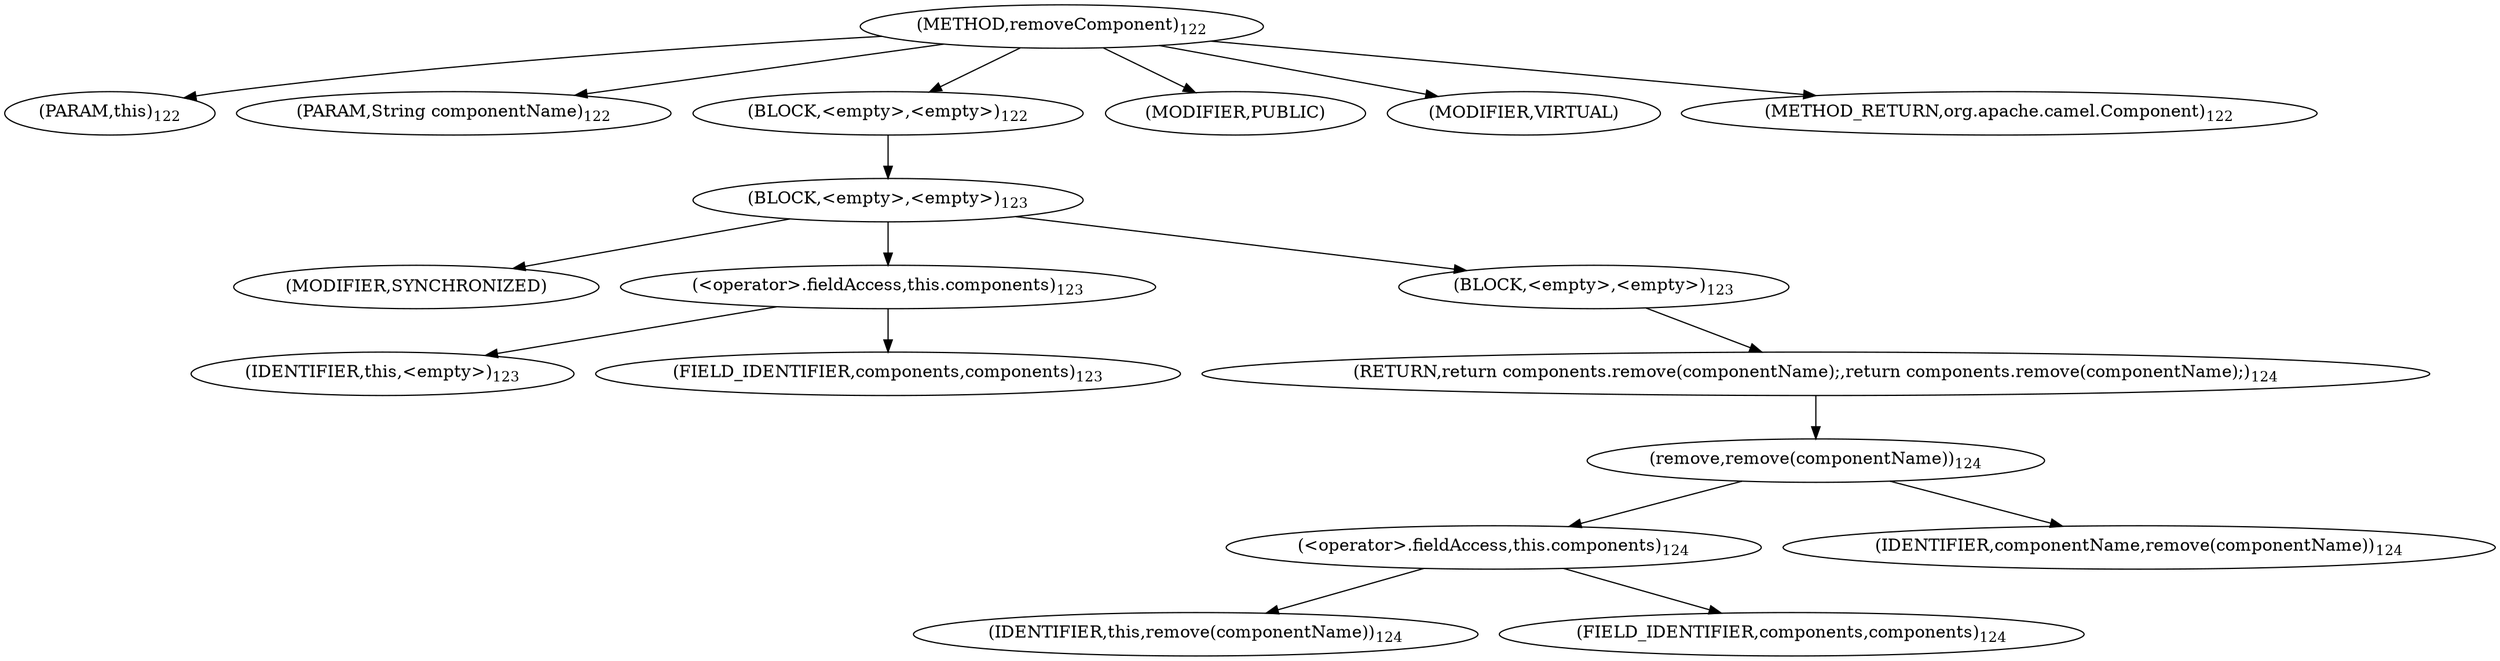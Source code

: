 digraph "removeComponent" {  
"271" [label = <(METHOD,removeComponent)<SUB>122</SUB>> ]
"272" [label = <(PARAM,this)<SUB>122</SUB>> ]
"273" [label = <(PARAM,String componentName)<SUB>122</SUB>> ]
"274" [label = <(BLOCK,&lt;empty&gt;,&lt;empty&gt;)<SUB>122</SUB>> ]
"275" [label = <(BLOCK,&lt;empty&gt;,&lt;empty&gt;)<SUB>123</SUB>> ]
"276" [label = <(MODIFIER,SYNCHRONIZED)> ]
"277" [label = <(&lt;operator&gt;.fieldAccess,this.components)<SUB>123</SUB>> ]
"278" [label = <(IDENTIFIER,this,&lt;empty&gt;)<SUB>123</SUB>> ]
"279" [label = <(FIELD_IDENTIFIER,components,components)<SUB>123</SUB>> ]
"280" [label = <(BLOCK,&lt;empty&gt;,&lt;empty&gt;)<SUB>123</SUB>> ]
"281" [label = <(RETURN,return components.remove(componentName);,return components.remove(componentName);)<SUB>124</SUB>> ]
"282" [label = <(remove,remove(componentName))<SUB>124</SUB>> ]
"283" [label = <(&lt;operator&gt;.fieldAccess,this.components)<SUB>124</SUB>> ]
"284" [label = <(IDENTIFIER,this,remove(componentName))<SUB>124</SUB>> ]
"285" [label = <(FIELD_IDENTIFIER,components,components)<SUB>124</SUB>> ]
"286" [label = <(IDENTIFIER,componentName,remove(componentName))<SUB>124</SUB>> ]
"287" [label = <(MODIFIER,PUBLIC)> ]
"288" [label = <(MODIFIER,VIRTUAL)> ]
"289" [label = <(METHOD_RETURN,org.apache.camel.Component)<SUB>122</SUB>> ]
  "271" -> "272" 
  "271" -> "273" 
  "271" -> "274" 
  "271" -> "287" 
  "271" -> "288" 
  "271" -> "289" 
  "274" -> "275" 
  "275" -> "276" 
  "275" -> "277" 
  "275" -> "280" 
  "277" -> "278" 
  "277" -> "279" 
  "280" -> "281" 
  "281" -> "282" 
  "282" -> "283" 
  "282" -> "286" 
  "283" -> "284" 
  "283" -> "285" 
}
